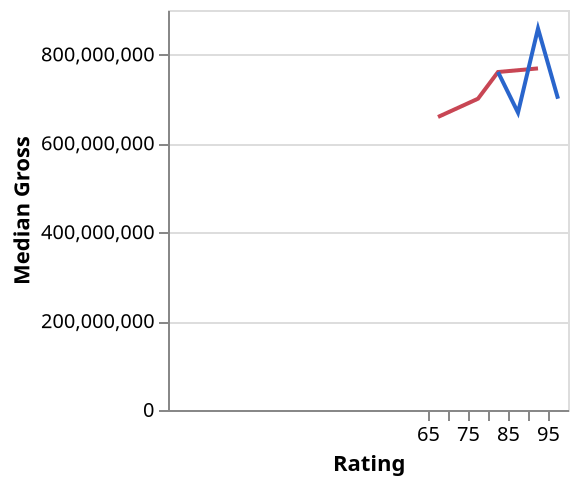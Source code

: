 {
  "$schema": "https://vega.github.io/schema/vega/v5.json",
  "background": "white",
  "padding": 5,
  "width": 200,
  "height": 200,
  "style": "cell",
  "data": [
    {
      "name": "big_movies",
      "values": [
        {
          "title": "Avengers: Endgame",
          "release_date": 1556236800000,
          "release_year": 2019,
          "tomatometer_status": "Certified-Fresh",
          "tomatometer_rating": 94,
          "audience_rating": 90,
          "gross": 858373000,
          "critic_audience_diff": 4,
          "rt_link": "m/avengers_endgame"
        },
        {
          "title": "Avatar",
          "release_date": 1261094400000,
          "release_year": 2009,
          "tomatometer_status": "Certified-Fresh",
          "tomatometer_rating": 82,
          "audience_rating": 82,
          "gross": 760507625,
          "critic_audience_diff": 0,
          "rt_link": "m/avatar"
        },
        {
          "title": "Black Panther",
          "release_date": 1518739200000,
          "release_year": 2018,
          "tomatometer_status": "Certified-Fresh",
          "tomatometer_rating": 96,
          "audience_rating": 79,
          "gross": 700426566,
          "critic_audience_diff": 17,
          "rt_link": "m/black_panther_2018"
        },
        {
          "title": "Avengers: Infinity War",
          "release_date": 1524787200000,
          "release_year": 2018,
          "tomatometer_status": "Certified-Fresh",
          "tomatometer_rating": 85,
          "audience_rating": 91,
          "gross": 678815482,
          "critic_audience_diff": 6,
          "rt_link": "m/avengers_infinity_war"
        },
        {
          "title": "Titanic",
          "release_date": 882489600000,
          "release_year": 1997,
          "tomatometer_status": "Certified-Fresh",
          "tomatometer_rating": 89,
          "audience_rating": 69,
          "gross": 659363944,
          "critic_audience_diff": 20,
          "rt_link": "m/titanic"
        }
      ],
      "format": {}
    },
    {
      "name": "data_0",
      "source": "big_movies",
      "transform": [
        {
          "type": "formula",
          "expr": "toNumber(datum[\"audience_rating\"])",
          "as": "audience_rating"
        },
        {
          "type": "formula",
          "expr": "toNumber(datum[\"tomatometer_rating\"])",
          "as": "tomatometer_rating"
        },
        {
          "type": "extent",
          "field": "tomatometer_rating",
          "signal": "layer_1_bin_step_5_tomatometer_rating_extent"
        },
        {
          "type": "bin",
          "field": "tomatometer_rating",
          "as": [
            "bin_step_5_tomatometer_rating",
            "bin_step_5_tomatometer_rating_end"
          ],
          "signal": "layer_1_bin_step_5_tomatometer_rating_bins",
          "extent": {"signal": "layer_1_bin_step_5_tomatometer_rating_extent"},
          "step": 5
        },
        {
          "type": "extent",
          "field": "audience_rating",
          "signal": "layer_0_bin_step_5_audience_rating_extent"
        },
        {
          "type": "bin",
          "field": "audience_rating",
          "as": [
            "bin_step_5_audience_rating",
            "bin_step_5_audience_rating_end"
          ],
          "signal": "layer_0_bin_step_5_audience_rating_bins",
          "extent": {"signal": "layer_0_bin_step_5_audience_rating_extent"},
          "step": 5
        }
      ]
    },
    {
      "name": "data_1",
      "source": "data_0",
      "transform": [
        {
          "type": "aggregate",
          "groupby": [
            "bin_step_5_tomatometer_rating",
            "bin_step_5_tomatometer_rating_end"
          ],
          "ops": ["mean"],
          "fields": ["gross"],
          "as": ["mean_gross"]
        }
      ]
    },
    {
      "name": "data_2",
      "source": "data_0",
      "transform": [
        {
          "type": "aggregate",
          "groupby": [
            "bin_step_5_audience_rating",
            "bin_step_5_audience_rating_end"
          ],
          "ops": ["mean"],
          "fields": ["gross"],
          "as": ["mean_gross"]
        }
      ]
    }
  ],
  "marks": [
    {
      "name": "layer_0_marks",
      "type": "line",
      "style": ["line"],
      "sort": {"field": "datum[\"bin_step_5_audience_rating\"]"},
      "from": {"data": "data_2"},
      "encode": {
        "update": {
          "stroke": {"value": "#C84654"},
          "description": {
            "signal": "\"Rating: \" + (!isValid(datum[\"bin_step_5_audience_rating\"]) || !isFinite(+datum[\"bin_step_5_audience_rating\"]) ? \"null\" : format(datum[\"bin_step_5_audience_rating\"], \"\") + \" – \" + format(datum[\"bin_step_5_audience_rating_end\"], \"\")) + \"; Median Gross: \" + (format(datum[\"mean_gross\"], \"\"))"
          },
          "x": {
            "signal": "scale(\"x\", 0.5 * datum[\"bin_step_5_audience_rating\"] + 0.5 * datum[\"bin_step_5_audience_rating_end\"])"
          },
          "y": {"scale": "y", "field": "mean_gross"},
          "defined": {
            "signal": "isValid(datum[\"bin_step_5_audience_rating\"]) && isFinite(+datum[\"bin_step_5_audience_rating\"]) && isValid(datum[\"mean_gross\"]) && isFinite(+datum[\"mean_gross\"])"
          }
        }
      }
    },
    {
      "name": "layer_1_marks",
      "type": "line",
      "style": ["line"],
      "sort": {"field": "datum[\"bin_step_5_tomatometer_rating\"]"},
      "from": {"data": "data_1"},
      "encode": {
        "update": {
          "stroke": {"value": "#2965CC"},
          "description": {
            "signal": "\"tomatometer_rating (binned): \" + (!isValid(datum[\"bin_step_5_tomatometer_rating\"]) || !isFinite(+datum[\"bin_step_5_tomatometer_rating\"]) ? \"null\" : format(datum[\"bin_step_5_tomatometer_rating\"], \"\") + \" – \" + format(datum[\"bin_step_5_tomatometer_rating_end\"], \"\")) + \"; Mean of gross: \" + (format(datum[\"mean_gross\"], \"\"))"
          },
          "x": {
            "signal": "scale(\"x\", 0.5 * datum[\"bin_step_5_tomatometer_rating\"] + 0.5 * datum[\"bin_step_5_tomatometer_rating_end\"])"
          },
          "y": {"scale": "y", "field": "mean_gross"},
          "defined": {
            "signal": "isValid(datum[\"bin_step_5_tomatometer_rating\"]) && isFinite(+datum[\"bin_step_5_tomatometer_rating\"]) && isValid(datum[\"mean_gross\"]) && isFinite(+datum[\"mean_gross\"])"
          }
        }
      }
    }
  ],
  "scales": [
    {
      "name": "x",
      "type": "linear",
      "domain": {
        "fields": [
          {
            "signal": "[layer_0_bin_step_5_audience_rating_bins.start, layer_0_bin_step_5_audience_rating_bins.stop]"
          },
          {
            "signal": "[layer_1_bin_step_5_tomatometer_rating_bins.start, layer_1_bin_step_5_tomatometer_rating_bins.stop]"
          }
        ]
      },
      "range": [0, {"signal": "width"}],
      "domainMax": 100,
      "domainMin": 0,
      "bins": {"signal": "layer_0_bin_step_5_audience_rating_bins"},
      "zero": false
    },
    {
      "name": "y",
      "type": "linear",
      "domain": {
        "fields": [
          {"data": "data_2", "field": "mean_gross"},
          {"data": "data_1", "field": "mean_gross"}
        ]
      },
      "range": [{"signal": "height"}, 0],
      "nice": true,
      "zero": true
    }
  ],
  "axes": [
    {
      "scale": "y",
      "orient": "left",
      "gridScale": "x",
      "grid": true,
      "tickCount": {"signal": "ceil(height/40)"},
      "domain": false,
      "labels": false,
      "aria": false,
      "maxExtent": 0,
      "minExtent": 0,
      "ticks": false,
      "zindex": 0
    },
    {
      "scale": "x",
      "orient": "bottom",
      "grid": false,
      "title": "Rating",
      "labelFlush": true,
      "labelOverlap": true,
      "tickCount": {"signal": "ceil(width/10)"},
      "zindex": 0
    },
    {
      "scale": "y",
      "orient": "left",
      "grid": false,
      "title": "Median Gross",
      "labelOverlap": true,
      "tickCount": {"signal": "ceil(height/40)"},
      "zindex": 0
    }
  ]
}
